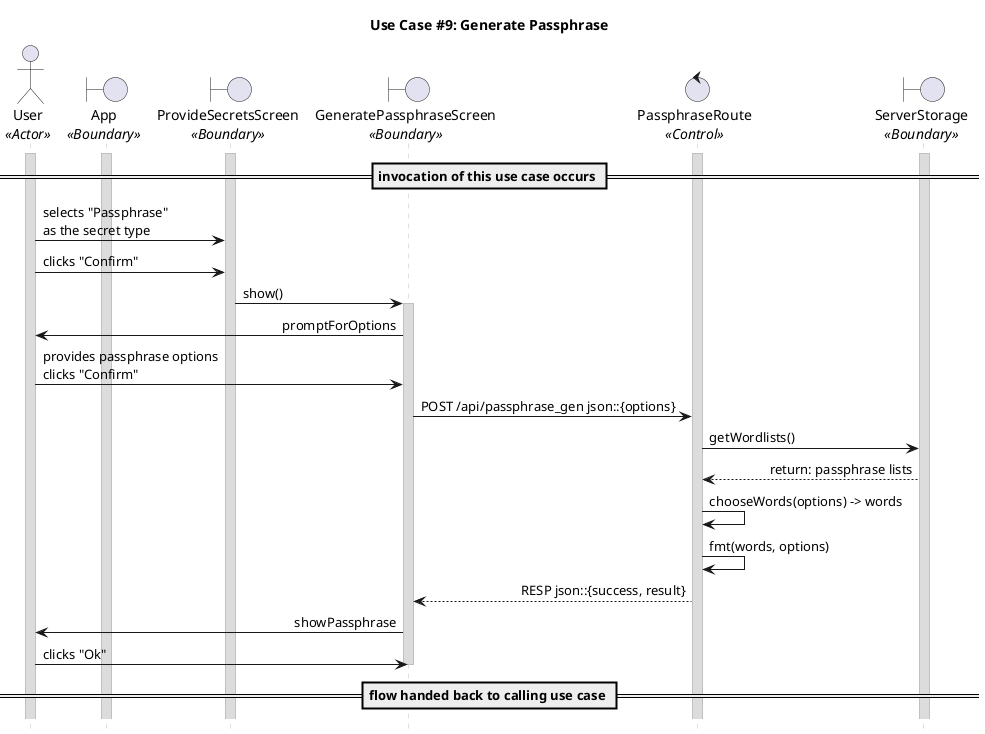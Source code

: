 @startuml uc09
title "Use Case #9: Generate Passphrase"

'Styling goes here
hide footbox
skinparam stereotypePosition bottom
skinparam sequenceMessageAlign direction
skinparam sequence {
	LifeLineBorderColor #Silver
	LifeLineBackgroundColor #Gainsboro
}

'Setup the objects involved here
actor User as u <<Actor>>
boundary App as a <<Boundary>>
boundary ProvideSecretsScreen as pss <<Boundary>>
boundary GeneratePassphraseScreen as gps <<Boundary>>
control PassphraseRoute as pr <<Control>>
boundary ServerStorage as ss <<Boundary>>

'Setup persistent objects here
activate u
activate a
activate pr
activate ss
activate pss

'--- FLOW OF CONTROL STARTS HERE ---
'User requests a passphrase from the server along with options such as number of words in the phrase.
'u -> a: <does an action to trigger \nshow() on "ProvideSecretsScreen">
'a -> pss: show()
'activate pss
'pss -> u: promptForSecret

== invocation of this use case occurs ==


u -> pss: selects "Passphrase" \nas the secret type
u -> pss: clicks "Confirm"
pss -> gps: show()
activate gps
gps -> u: promptForOptions
u -> gps: provides passphrase options \nclicks "Confirm"

'TODO: Might want to shit passphrase generation from serverside to clientside
'Request is made to the server with the user's options
gps -> pr: POST /api/passphrase_gen json::{options}

'Server picks a format from a pre-defined list of formats.
pr -> ss: getWordlists()
ss --> pr: return: passphrase lists

'Server chooses random phrases from the wordlist.
pr -> pr: chooseWords(options) -> words

'Server formats the passphrase according to the chosen format and user request.
pr -> pr: fmt(words, options)

'Server sends the passphrase back to the user.
pr --> gps: RESP json::{success, result}
gps -> u: showPassphrase
u -> gps: clicks "Ok"
deactivate gps

'Cleanup
== flow handed back to calling use case ==

'Cleanup
'u -> pss: provides passphrase \nclicks "Confirm"
'--- FLOW OF CONTROL ENDS HERE   ---

@enduml
